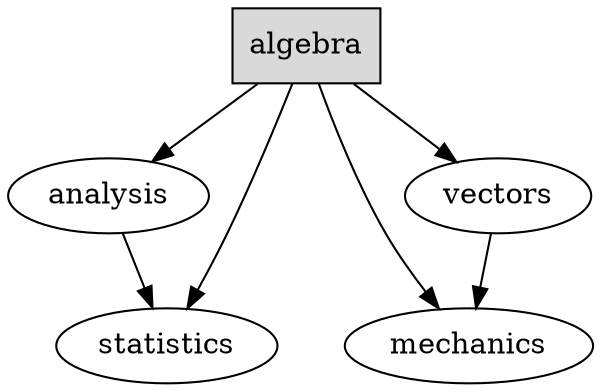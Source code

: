 digraph SCModel {
  "algebra" [shape="box", fillcolor="gray85", style="filled"];
  "algebra" -> "analysis";
  "algebra" -> "mechanics";
  "algebra" -> "statistics";
  "algebra" -> "vectors";
  "analysis" -> "statistics";
  "vectors" -> "mechanics";
}
